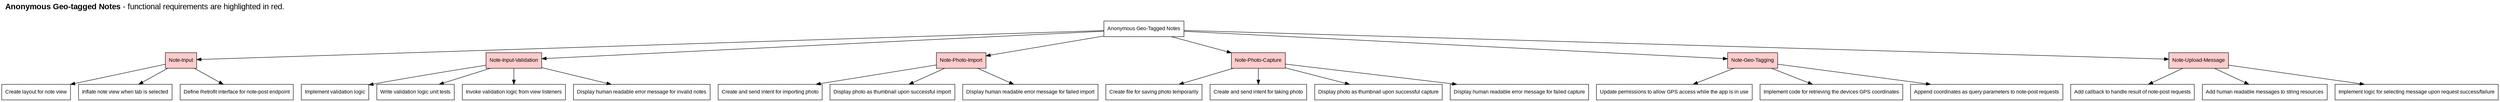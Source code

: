 digraph L {
    fontsize = 18
    fontname = Arial
    labelloc = "t"
    labeljust = "l"
    rankdir="TB"

    // System feature title
    label = <<b>Anonymous Geo-tagged Notes</b> - functional requirements are highlighted in red.<br/><br/>>

    // System feature
    node [shape=record fontname=Arial fontsize=12]
    0 [label="Anonymous Geo-Tagged Notes"]

    // Functional requirements
    node [style=filled fillcolor="#FFCCCC"]
    1 [label="Note-Input"]
    2 [label="Note-Input-Validation"]
    3 [label="Note-Photo-Import"]
    4 [label="Note-Photo-Capture"]
    5 [label="Note-Geo-Tagging"]
    6 [label="Note-Upload-Message"]
    node [fillcolor="#FFFFFF"]
    0 -> 1, 2, 3, 4, 5, 6

        // Sub-tasks of func-req-1
    1.1 [label="Create layout for note view"]
    1.2 [label="Inflate note view when tab is selected"]
    1.3 [label="Define Retrofit interface for note-post endpoint"]
    1 -> 1.1, 1.2, 1.3

    // Sub-tasks of func-req-2
    2.1 [label="Implement validation logic"]
    2.2 [label="Write validation logic unit tests"]
    2.3 [label="Invoke validation logic from view listeners"]
    2.4 [label="Display human readable error message for invalid notes"]
    2 -> 2.1, 2.2, 2.3, 2.4

    // Sub-tasks of func-req-3
    3.1 [label="Create and send intent for importing photo"]
    3.2 [label="Display photo as thumbnail upon successful import"]
    3.3 [label="Display human readable error message for failed import"]
    3 -> 3.1, 3.2, 3.3

    // Sub-tasks of func-req-4
    4.1 [label="Create file for saving photo temporarily"]
    4.2 [label="Create and send intent for taking photo"]
    4.3 [label="Display photo as thumbnail upon successful capture"]
    4.4 [label="Display human readable error message for failed capture"]
    4 -> 4.1, 4.2, 4.3, 4.4

    // Sub-tasks of func-req-5
    5.1 [label="Update permissions to allow GPS access while the app is in use"]
    5.2 [label="Implement code for retrieving the devices GPS coordinates"]
    5.3 [label="Append coordinates as query parameters to note-post requests"]
    5 -> 5.1, 5.2, 5.3

    // Sub-tasks of func-req-6
    6.1 [label="Add callback to handle result of note-post requests"]
    6.2 [label="Add human readable messages to string resources"]
    6.3 [label="Implement logic for selecting message upon request success/failure"]
    6 -> 6.1, 6.2, 6.3
}